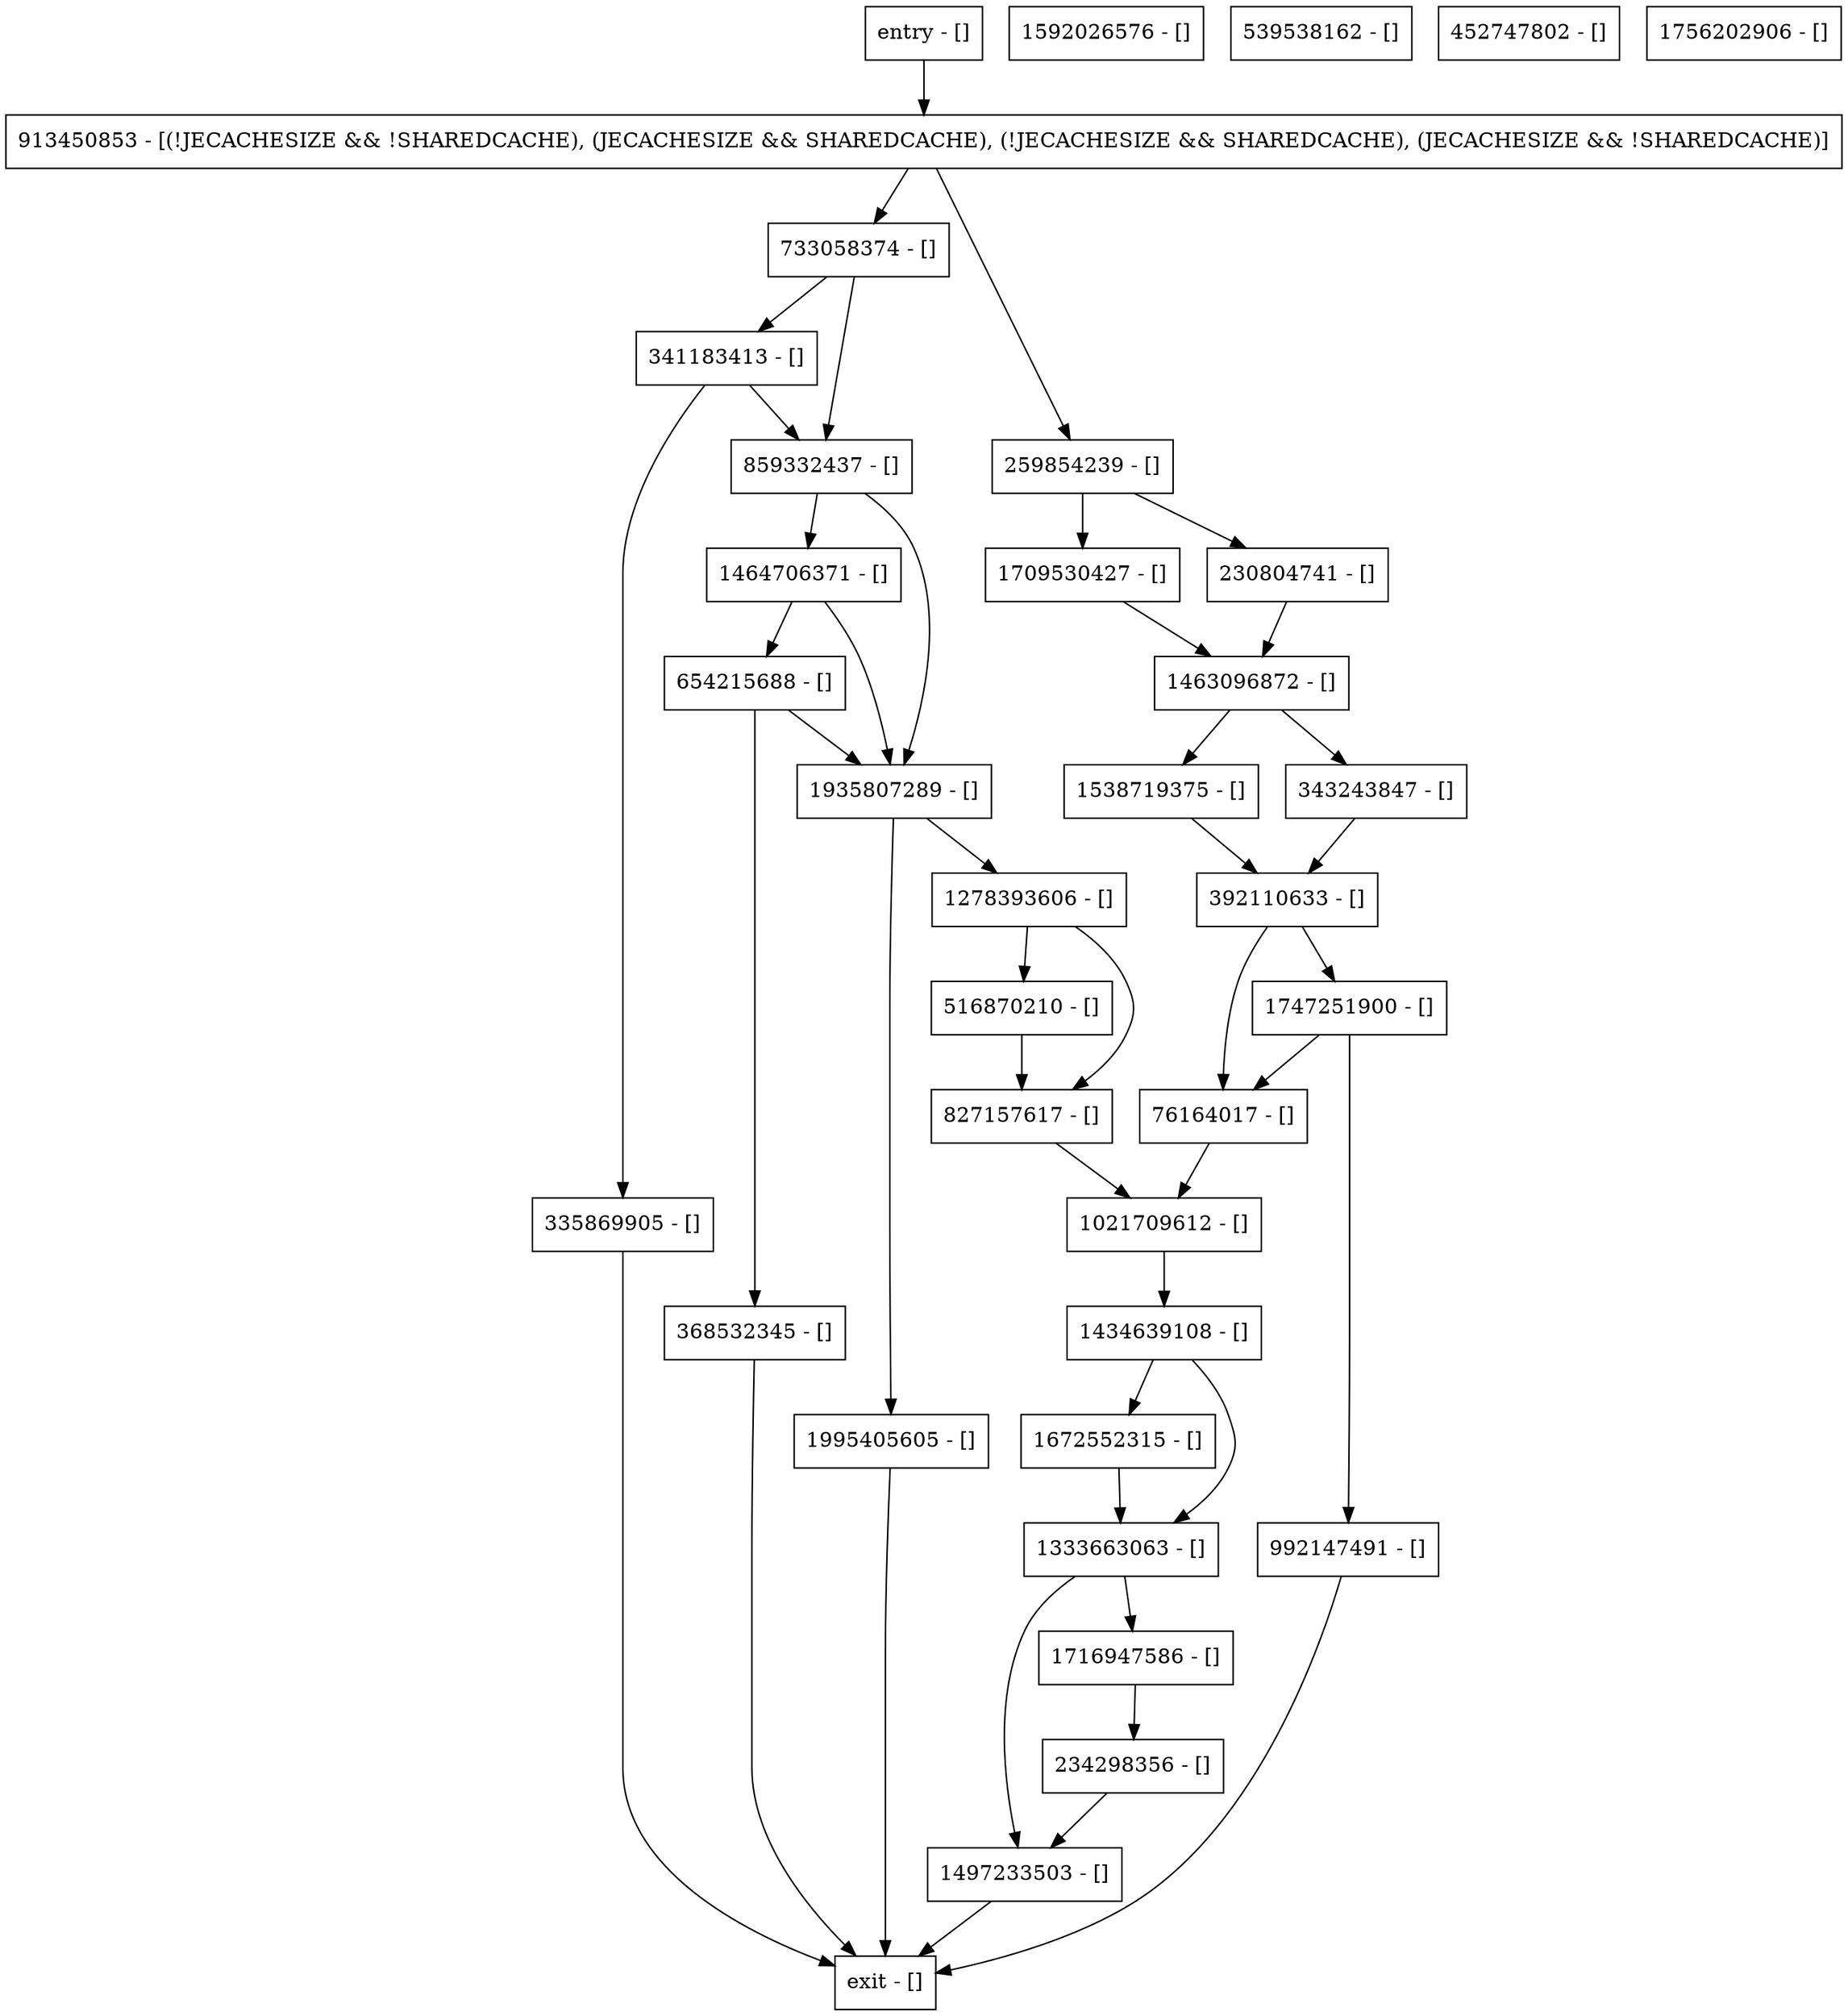 digraph getEnvironment {
node [shape=record];
368532345 [label="368532345 - []"];
1935807289 [label="1935807289 - []"];
1464706371 [label="1464706371 - []"];
1538719375 [label="1538719375 - []"];
992147491 [label="992147491 - []"];
1709530427 [label="1709530427 - []"];
1434639108 [label="1434639108 - []"];
1592026576 [label="1592026576 - []"];
1672552315 [label="1672552315 - []"];
539538162 [label="539538162 - []"];
343243847 [label="343243847 - []"];
654215688 [label="654215688 - []"];
452747802 [label="452747802 - []"];
1747251900 [label="1747251900 - []"];
1497233503 [label="1497233503 - []"];
341183413 [label="341183413 - []"];
859332437 [label="859332437 - []"];
1716947586 [label="1716947586 - []"];
259854239 [label="259854239 - []"];
827157617 [label="827157617 - []"];
1756202906 [label="1756202906 - []"];
733058374 [label="733058374 - []"];
entry [label="entry - []"];
exit [label="exit - []"];
1463096872 [label="1463096872 - []"];
392110633 [label="392110633 - []"];
913450853 [label="913450853 - [(!JECACHESIZE && !SHAREDCACHE), (JECACHESIZE && SHAREDCACHE), (!JECACHESIZE && SHAREDCACHE), (JECACHESIZE && !SHAREDCACHE)]"];
335869905 [label="335869905 - []"];
1995405605 [label="1995405605 - []"];
230804741 [label="230804741 - []"];
516870210 [label="516870210 - []"];
76164017 [label="76164017 - []"];
234298356 [label="234298356 - []"];
1021709612 [label="1021709612 - []"];
1278393606 [label="1278393606 - []"];
1333663063 [label="1333663063 - []"];
entry;
exit;
368532345 -> exit;
1935807289 -> 1995405605;
1935807289 -> 1278393606;
1464706371 -> 1935807289;
1464706371 -> 654215688;
1538719375 -> 392110633;
992147491 -> exit;
1709530427 -> 1463096872;
1434639108 -> 1672552315;
1434639108 -> 1333663063;
1672552315 -> 1333663063;
343243847 -> 392110633;
654215688 -> 368532345;
654215688 -> 1935807289;
1747251900 -> 992147491;
1747251900 -> 76164017;
1497233503 -> exit;
341183413 -> 335869905;
341183413 -> 859332437;
859332437 -> 1935807289;
859332437 -> 1464706371;
1716947586 -> 234298356;
259854239 -> 1709530427;
259854239 -> 230804741;
827157617 -> 1021709612;
733058374 -> 341183413;
733058374 -> 859332437;
entry -> 913450853;
1463096872 -> 1538719375;
1463096872 -> 343243847;
392110633 -> 76164017;
392110633 -> 1747251900;
913450853 -> 259854239;
913450853 -> 733058374;
335869905 -> exit;
1995405605 -> exit;
230804741 -> 1463096872;
516870210 -> 827157617;
76164017 -> 1021709612;
234298356 -> 1497233503;
1021709612 -> 1434639108;
1278393606 -> 516870210;
1278393606 -> 827157617;
1333663063 -> 1497233503;
1333663063 -> 1716947586;
}
